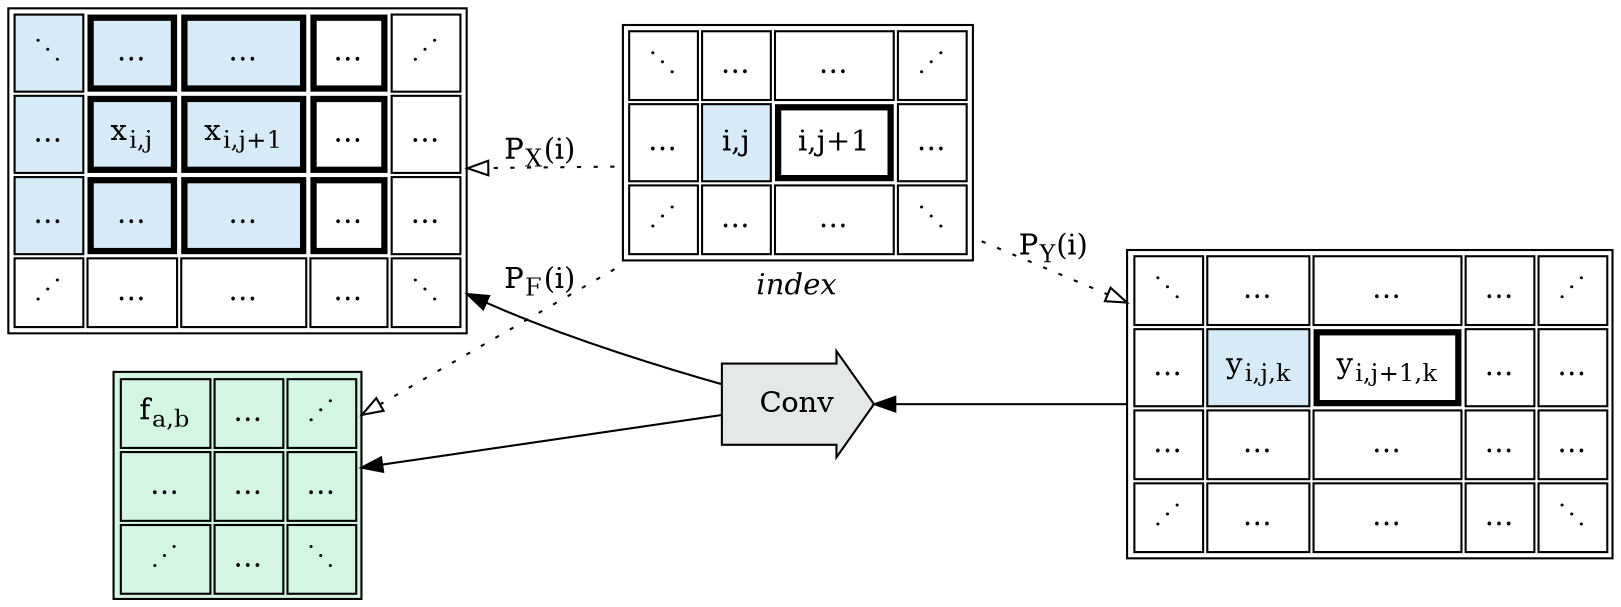 digraph G {
  rankdir=RL;
  idx [
    shape="plain";
    label=<
      <table border="0">
        <tr>
          <td>
            <table cellpadding="8">
              <tr>
                <td>⋱</td>
                <td>…</td>
                <td>…</td>
                <td>⋰</td>
              </tr>
              <tr>
                <td>…</td>
                <td bgcolor="#D6EAF8">i,j</td>
                <td border="3">i,j+1</td>
                <td>…</td>
              </tr>
              <tr>
                <td>⋰</td>
                <td>…</td>
                <td>…</td>
                <td>⋱</td>
              </tr>
            </table>
          </td>
        </tr>
        <tr>
          <td><i>index</i></td>
        </tr>
      </table>
    >;
  ];
  X [
    shape="plain";
    label=<
      <table cellpadding="8">
        <tr>
          <td bgcolor="#D6EAF8">⋱</td>
          <td border="3" bgcolor="#D6EAF8">…</td>
          <td border="3" bgcolor="#D6EAF8">…</td>
          <td border="3">…</td>
          <td>⋰</td>
        </tr>
        <tr>
          <td bgcolor="#D6EAF8">…</td>
          <td border="3" bgcolor="#D6EAF8">x<sub>i,j</sub></td>
          <td border="3" bgcolor="#D6EAF8">x<sub>i,j+1</sub></td>
          <td border="3">…</td>
          <td>…</td>
        </tr>
        <tr>
          <td bgcolor="#D6EAF8">…</td>
          <td border="3" bgcolor="#D6EAF8">…</td>
          <td border="3" bgcolor="#D6EAF8">…</td>
          <td border="3">…</td>
          <td>…</td>
        </tr>
        <tr>
          <td>⋰</td>
          <td>…</td>
          <td>…</td>
          <td>…</td>
          <td>⋱</td>
        </tr>
      </table>
    >;
  ];
  F [
    shape="plain";
    label=<
      <table bgcolor="#D5F5E3" cellpadding="8">
        <tr>
          <td>f<sub>a,b</sub></td>
          <td>…</td>
          <td>⋰</td>
        </tr>
        <tr>
          <td>…</td>
          <td>…</td>
          <td>…</td>
        </tr>
        <tr>
          <td>⋰</td>
          <td>…</td>
          <td>⋱</td>
        </tr>
      </table>
    >;
  ];
  Conv [
    shape=rarrow;
    style=filled;
    fillcolor="#E5E8E8";
    margin=0.25;
  ];
  Y [
    shape="plain";
    label=<
      <table cellpadding="8">
        <tr>
          <td>⋱</td>
          <td>…</td>
          <td>…</td>
          <td>…</td>
          <td>⋰</td>
        </tr>
        <tr>
          <td>…</td>
          <td bgcolor="#D6EAF8">y<sub>i,j,k</sub></td>
          <td border="3">y<sub>i,j+1,k</sub></td>
          <td>…</td>
          <td>…</td>
        </tr>
        <tr>
          <td>…</td>
          <td>…</td>
          <td>…</td>
          <td>…</td>
          <td>…</td>
        </tr>
        <tr>
          <td>⋰</td>
          <td>…</td>
          <td>…</td>
          <td>…</td>
          <td>⋱</td>
        </tr>
      </table>
    >;
  ];
  Conv -> X;
  Conv -> F;
  Y -> Conv;
  idx -> X [
    label=<P<sub>X</sub>(i)>;
    constraint=false;
    style=dotted;
    arrowhead=empty;
  ];
  idx -> F [
    label=<P<sub>F</sub>(i)>;
    constraint=false;
    style=dotted;
    arrowhead=empty;
  ];
  idx -> Y [
    label=<P<sub>Y</sub>(i)>;
    constraint=false;
    style=dotted;
    arrowhead=empty;
  ];
  { rank=same; idx; Conv; }
}
